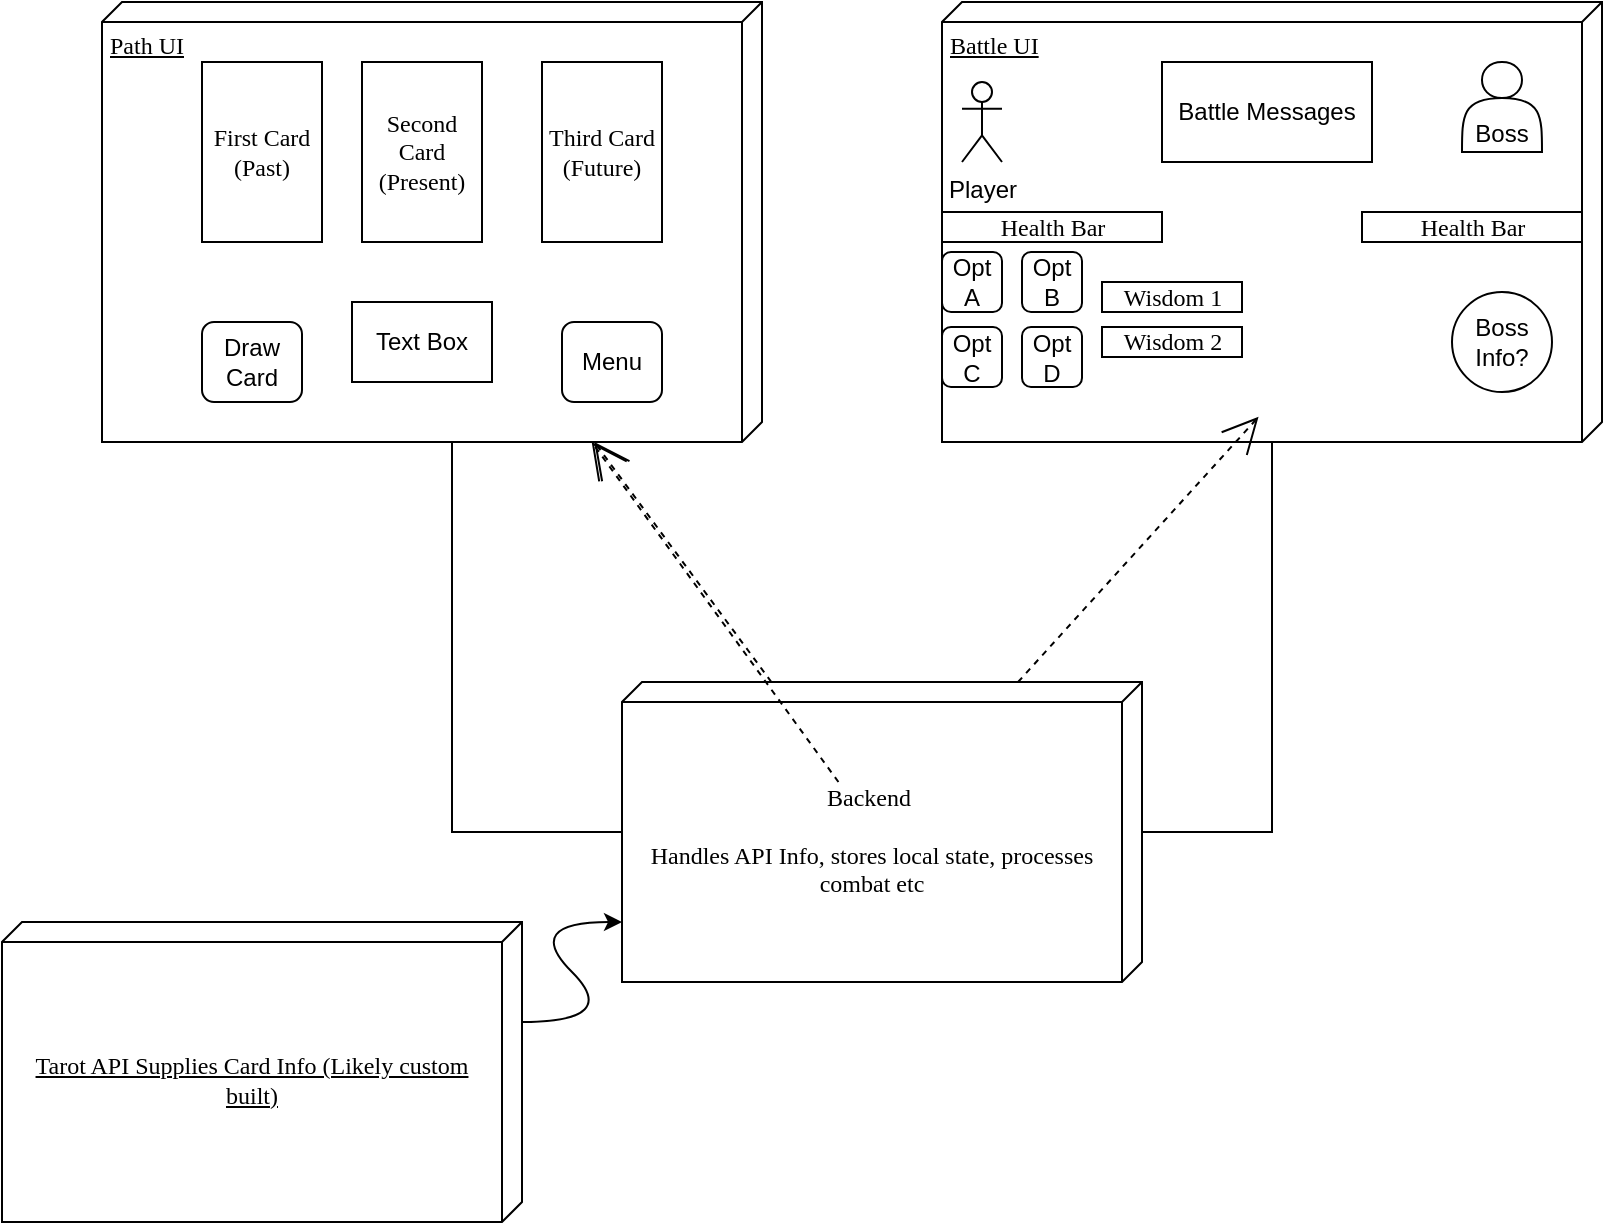 <mxfile version="15.8.6" type="device"><diagram name="Page-1" id="5f0bae14-7c28-e335-631c-24af17079c00"><mxGraphModel dx="1422" dy="794" grid="1" gridSize="10" guides="1" tooltips="1" connect="1" arrows="1" fold="1" page="1" pageScale="1" pageWidth="1100" pageHeight="850" background="none" math="0" shadow="0"><root><mxCell id="0"/><mxCell id="1" parent="0"/><mxCell id="39150e848f15840c-1" value="Path UI" style="verticalAlign=top;align=left;spacingTop=8;spacingLeft=2;spacingRight=12;shape=cube;size=10;direction=south;fontStyle=4;html=1;rounded=0;shadow=0;comic=0;labelBackgroundColor=none;strokeWidth=1;fontFamily=Verdana;fontSize=12" parent="1" vertex="1"><mxGeometry x="110" y="70" width="330" height="220" as="geometry"/></mxCell><mxCell id="39150e848f15840c-2" value="Battle UI" style="verticalAlign=top;align=left;spacingTop=8;spacingLeft=2;spacingRight=12;shape=cube;size=10;direction=south;fontStyle=4;html=1;rounded=0;shadow=0;comic=0;labelBackgroundColor=none;strokeWidth=1;fontFamily=Verdana;fontSize=12" parent="1" vertex="1"><mxGeometry x="530" y="70" width="330" height="220" as="geometry"/></mxCell><mxCell id="39150e848f15840c-3" value="Backend&amp;nbsp;&lt;br&gt;&lt;br&gt;&lt;div style=&quot;&quot;&gt;&lt;span&gt;Handles API Info, stores local state, processes combat etc&lt;/span&gt;&lt;/div&gt;" style="verticalAlign=middle;align=center;spacingTop=8;spacingLeft=2;spacingRight=12;shape=cube;size=10;direction=south;fontStyle=0;html=1;rounded=0;shadow=0;comic=0;labelBackgroundColor=none;strokeWidth=1;fontFamily=Verdana;fontSize=12;whiteSpace=wrap;" parent="1" vertex="1"><mxGeometry x="370" y="410" width="260" height="150" as="geometry"/></mxCell><mxCell id="39150e848f15840c-4" value="First Card (Past)&lt;br&gt;" style="html=1;rounded=0;shadow=0;comic=0;labelBackgroundColor=none;strokeWidth=1;fontFamily=Verdana;fontSize=12;align=center;whiteSpace=wrap;" parent="1" vertex="1"><mxGeometry x="160" y="100" width="60" height="90" as="geometry"/></mxCell><mxCell id="39150e848f15840c-8" value="Health Bar" style="html=1;rounded=0;shadow=0;comic=0;labelBackgroundColor=none;strokeWidth=1;fontFamily=Verdana;fontSize=12;align=center;" parent="1" vertex="1"><mxGeometry x="530" y="175" width="110" height="15" as="geometry"/></mxCell><mxCell id="39150e848f15840c-11" style="edgeStyle=none;rounded=0;html=1;dashed=1;labelBackgroundColor=none;startArrow=none;startFill=0;startSize=8;endArrow=open;endFill=0;endSize=16;fontFamily=Verdana;fontSize=12;" parent="1" target="39150e848f15840c-1" edge="1"><mxGeometry relative="1" as="geometry"><mxPoint x="478.226" y="460" as="sourcePoint"/></mxGeometry></mxCell><mxCell id="39150e848f15840c-12" style="edgeStyle=none;rounded=0;html=1;dashed=1;labelBackgroundColor=none;startArrow=none;startFill=0;startSize=8;endArrow=open;endFill=0;endSize=16;fontFamily=Verdana;fontSize=12;" parent="1" source="39150e848f15840c-3" edge="1"><mxGeometry relative="1" as="geometry"><mxPoint x="688.282" y="277.407" as="targetPoint"/></mxGeometry></mxCell><mxCell id="39150e848f15840c-17" style="edgeStyle=orthogonalEdgeStyle;rounded=0;html=1;labelBackgroundColor=none;startArrow=none;startFill=0;startSize=8;endArrow=none;endFill=0;endSize=16;fontFamily=Verdana;fontSize=12;" parent="1" source="39150e848f15840c-3" target="39150e848f15840c-2" edge="1"><mxGeometry relative="1" as="geometry"><Array as="points"><mxPoint x="695" y="485"/></Array></mxGeometry></mxCell><mxCell id="39150e848f15840c-18" style="edgeStyle=orthogonalEdgeStyle;rounded=0;html=1;labelBackgroundColor=none;startArrow=none;startFill=0;startSize=8;endArrow=none;endFill=0;endSize=16;fontFamily=Verdana;fontSize=12;" parent="1" source="39150e848f15840c-3" target="39150e848f15840c-1" edge="1"><mxGeometry relative="1" as="geometry"><Array as="points"><mxPoint x="285" y="485"/></Array></mxGeometry></mxCell><mxCell id="HC8OMLpCte02rkIw-wXj-3" value="Second Card (Present)" style="html=1;rounded=0;shadow=0;comic=0;labelBackgroundColor=none;strokeWidth=1;fontFamily=Verdana;fontSize=12;align=center;whiteSpace=wrap;" vertex="1" parent="1"><mxGeometry x="240" y="100" width="60" height="90" as="geometry"/></mxCell><mxCell id="HC8OMLpCte02rkIw-wXj-4" value="Third Card (Future)" style="html=1;rounded=0;shadow=0;comic=0;labelBackgroundColor=none;strokeWidth=1;fontFamily=Verdana;fontSize=12;align=center;whiteSpace=wrap;" vertex="1" parent="1"><mxGeometry x="330" y="100" width="60" height="90" as="geometry"/></mxCell><mxCell id="HC8OMLpCte02rkIw-wXj-5" style="edgeStyle=none;rounded=0;html=1;dashed=1;labelBackgroundColor=none;startArrow=none;startFill=0;startSize=8;endArrow=open;endFill=0;endSize=16;fontFamily=Verdana;fontSize=12;" edge="1" parent="1" source="39150e848f15840c-3" target="39150e848f15840c-1"><mxGeometry relative="1" as="geometry"><mxPoint x="478.226" y="460" as="sourcePoint"/></mxGeometry></mxCell><mxCell id="HC8OMLpCte02rkIw-wXj-6" value="Draw Card" style="rounded=1;whiteSpace=wrap;html=1;" vertex="1" parent="1"><mxGeometry x="160" y="230" width="50" height="40" as="geometry"/></mxCell><mxCell id="HC8OMLpCte02rkIw-wXj-7" value="Menu" style="rounded=1;whiteSpace=wrap;html=1;" vertex="1" parent="1"><mxGeometry x="340" y="230" width="50" height="40" as="geometry"/></mxCell><mxCell id="HC8OMLpCte02rkIw-wXj-8" value="Battle Messages" style="rounded=0;whiteSpace=wrap;html=1;" vertex="1" parent="1"><mxGeometry x="640" y="100" width="105" height="50" as="geometry"/></mxCell><mxCell id="HC8OMLpCte02rkIw-wXj-9" value="Text Box&lt;br&gt;" style="rounded=0;whiteSpace=wrap;html=1;" vertex="1" parent="1"><mxGeometry x="235" y="220" width="70" height="40" as="geometry"/></mxCell><mxCell id="HC8OMLpCte02rkIw-wXj-10" value="Opt C" style="rounded=1;whiteSpace=wrap;html=1;" vertex="1" parent="1"><mxGeometry x="530" y="232.5" width="30" height="30" as="geometry"/></mxCell><mxCell id="HC8OMLpCte02rkIw-wXj-11" value="Player&lt;br&gt;" style="shape=umlActor;verticalLabelPosition=bottom;verticalAlign=top;html=1;outlineConnect=0;" vertex="1" parent="1"><mxGeometry x="540" y="110" width="20" height="40" as="geometry"/></mxCell><mxCell id="HC8OMLpCte02rkIw-wXj-12" value="Boss" style="shape=actor;whiteSpace=wrap;html=1;align=center;verticalAlign=bottom;" vertex="1" parent="1"><mxGeometry x="790" y="100" width="40" height="45" as="geometry"/></mxCell><mxCell id="HC8OMLpCte02rkIw-wXj-13" value="Opt B" style="rounded=1;whiteSpace=wrap;html=1;" vertex="1" parent="1"><mxGeometry x="570" y="195" width="30" height="30" as="geometry"/></mxCell><mxCell id="HC8OMLpCte02rkIw-wXj-14" value="Opt D" style="rounded=1;whiteSpace=wrap;html=1;" vertex="1" parent="1"><mxGeometry x="570" y="232.5" width="30" height="30" as="geometry"/></mxCell><mxCell id="HC8OMLpCte02rkIw-wXj-15" value="Opt A" style="rounded=1;whiteSpace=wrap;html=1;" vertex="1" parent="1"><mxGeometry x="530" y="195" width="30" height="30" as="geometry"/></mxCell><mxCell id="HC8OMLpCte02rkIw-wXj-17" value="Health Bar" style="html=1;rounded=0;shadow=0;comic=0;labelBackgroundColor=none;strokeWidth=1;fontFamily=Verdana;fontSize=12;align=center;" vertex="1" parent="1"><mxGeometry x="740" y="175" width="110" height="15" as="geometry"/></mxCell><mxCell id="HC8OMLpCte02rkIw-wXj-19" value="Wisdom 2" style="html=1;rounded=0;shadow=0;comic=0;labelBackgroundColor=none;strokeWidth=1;fontFamily=Verdana;fontSize=12;align=center;" vertex="1" parent="1"><mxGeometry x="610" y="232.5" width="70" height="15" as="geometry"/></mxCell><mxCell id="HC8OMLpCte02rkIw-wXj-21" style="edgeStyle=orthogonalEdgeStyle;rounded=0;orthogonalLoop=1;jettySize=auto;html=1;exitX=0.5;exitY=1;exitDx=0;exitDy=0;" edge="1" parent="1" source="HC8OMLpCte02rkIw-wXj-13" target="HC8OMLpCte02rkIw-wXj-13"><mxGeometry relative="1" as="geometry"/></mxCell><mxCell id="HC8OMLpCte02rkIw-wXj-30" value="Wisdom 1" style="html=1;rounded=0;shadow=0;comic=0;labelBackgroundColor=none;strokeWidth=1;fontFamily=Verdana;fontSize=12;align=center;" vertex="1" parent="1"><mxGeometry x="610" y="210" width="70" height="15" as="geometry"/></mxCell><mxCell id="HC8OMLpCte02rkIw-wXj-31" value="Boss Info?" style="ellipse;whiteSpace=wrap;html=1;aspect=fixed;" vertex="1" parent="1"><mxGeometry x="785" y="215" width="50" height="50" as="geometry"/></mxCell><mxCell id="HC8OMLpCte02rkIw-wXj-32" value="Tarot API Supplies Card Info (Likely custom built)" style="verticalAlign=middle;align=center;spacingTop=8;spacingLeft=2;spacingRight=12;shape=cube;size=10;direction=south;fontStyle=4;rounded=0;shadow=0;comic=0;labelBackgroundColor=none;strokeWidth=1;fontFamily=Verdana;fontSize=12;whiteSpace=wrap;html=1;" vertex="1" parent="1"><mxGeometry x="60" y="530" width="260" height="150" as="geometry"/></mxCell><mxCell id="HC8OMLpCte02rkIw-wXj-33" value="" style="curved=1;endArrow=classic;html=1;rounded=0;" edge="1" parent="1"><mxGeometry width="50" height="50" relative="1" as="geometry"><mxPoint x="320" y="580" as="sourcePoint"/><mxPoint x="370" y="530" as="targetPoint"/><Array as="points"><mxPoint x="370" y="580"/><mxPoint x="320" y="530"/></Array></mxGeometry></mxCell></root></mxGraphModel></diagram></mxfile>